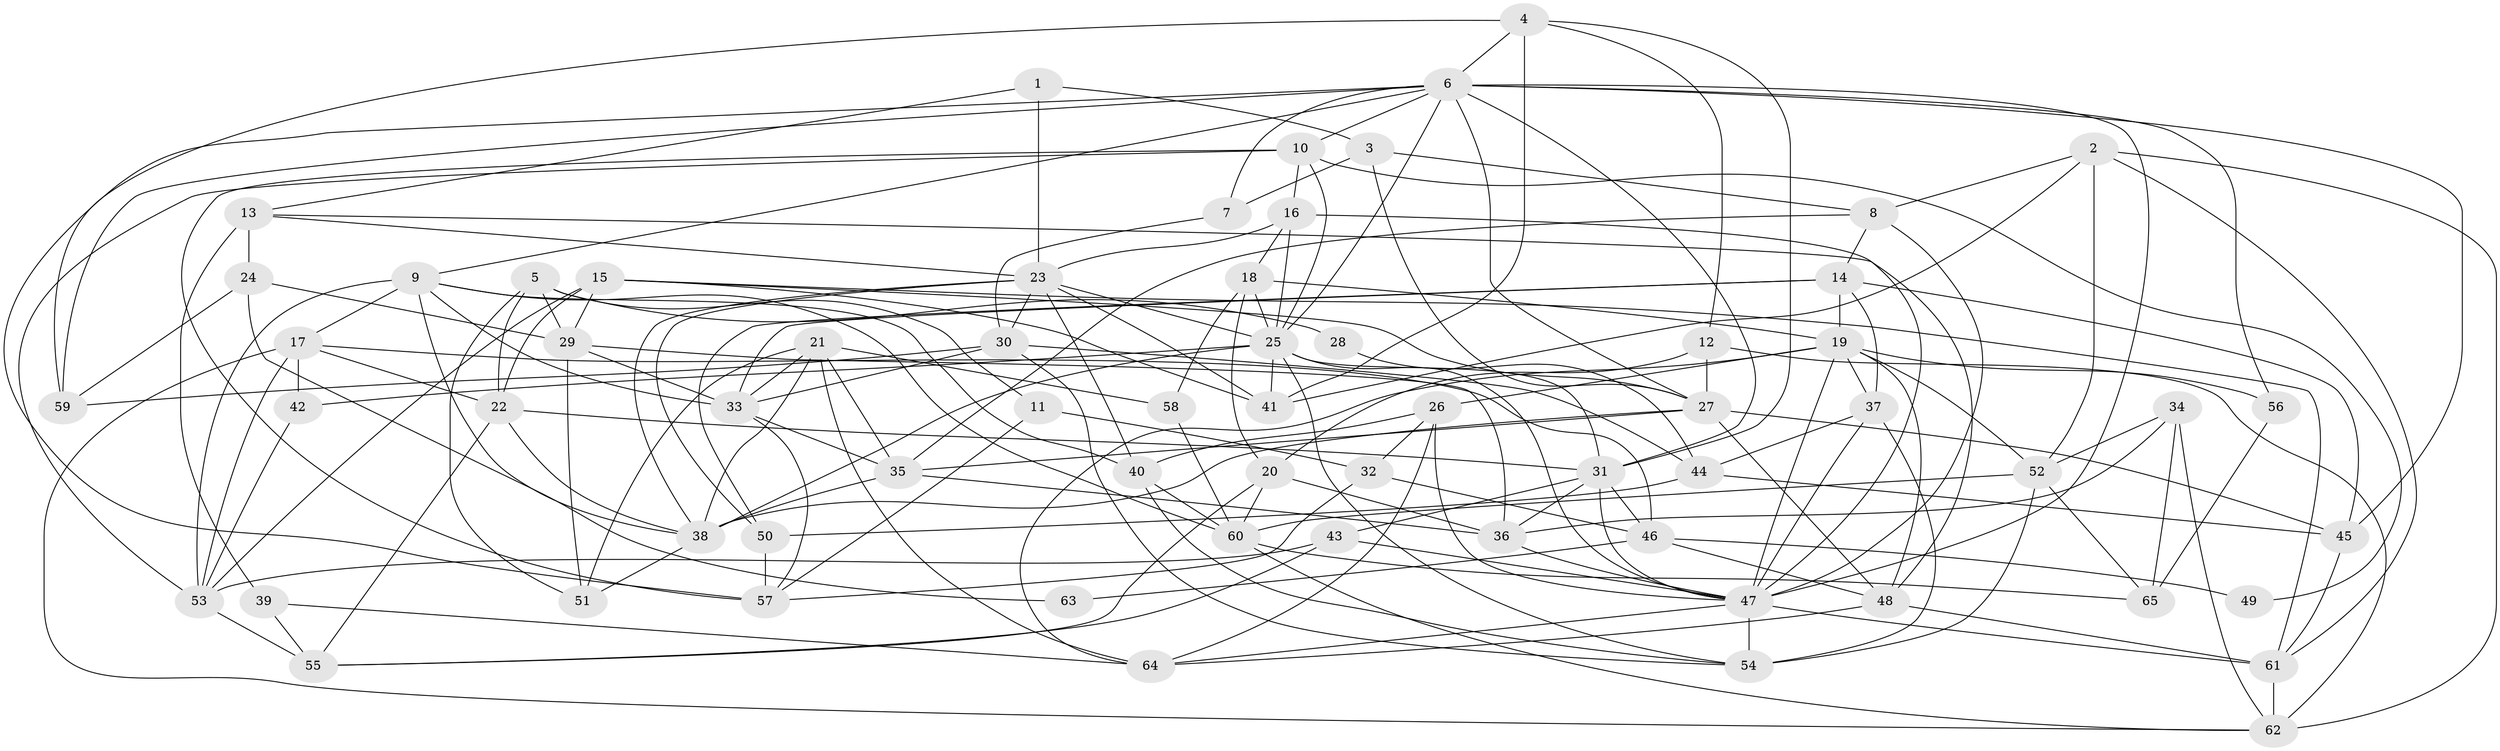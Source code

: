 // original degree distribution, {3: 0.24806201550387597, 9: 0.015503875968992248, 5: 0.21705426356589147, 4: 0.2558139534883721, 2: 0.15503875968992248, 6: 0.06976744186046512, 7: 0.031007751937984496, 8: 0.007751937984496124}
// Generated by graph-tools (version 1.1) at 2025/01/03/09/25 03:01:59]
// undirected, 65 vertices, 178 edges
graph export_dot {
graph [start="1"]
  node [color=gray90,style=filled];
  1;
  2;
  3;
  4;
  5;
  6;
  7;
  8;
  9;
  10;
  11;
  12;
  13;
  14;
  15;
  16;
  17;
  18;
  19;
  20;
  21;
  22;
  23;
  24;
  25;
  26;
  27;
  28;
  29;
  30;
  31;
  32;
  33;
  34;
  35;
  36;
  37;
  38;
  39;
  40;
  41;
  42;
  43;
  44;
  45;
  46;
  47;
  48;
  49;
  50;
  51;
  52;
  53;
  54;
  55;
  56;
  57;
  58;
  59;
  60;
  61;
  62;
  63;
  64;
  65;
  1 -- 3 [weight=1.0];
  1 -- 13 [weight=1.0];
  1 -- 23 [weight=1.0];
  2 -- 8 [weight=1.0];
  2 -- 41 [weight=2.0];
  2 -- 52 [weight=1.0];
  2 -- 61 [weight=1.0];
  2 -- 62 [weight=2.0];
  3 -- 7 [weight=1.0];
  3 -- 8 [weight=1.0];
  3 -- 27 [weight=1.0];
  4 -- 6 [weight=1.0];
  4 -- 12 [weight=1.0];
  4 -- 31 [weight=1.0];
  4 -- 41 [weight=1.0];
  4 -- 59 [weight=1.0];
  5 -- 11 [weight=1.0];
  5 -- 22 [weight=1.0];
  5 -- 28 [weight=1.0];
  5 -- 29 [weight=1.0];
  5 -- 51 [weight=1.0];
  6 -- 7 [weight=1.0];
  6 -- 9 [weight=1.0];
  6 -- 10 [weight=1.0];
  6 -- 25 [weight=1.0];
  6 -- 27 [weight=1.0];
  6 -- 31 [weight=1.0];
  6 -- 45 [weight=1.0];
  6 -- 47 [weight=1.0];
  6 -- 56 [weight=1.0];
  6 -- 57 [weight=1.0];
  6 -- 59 [weight=1.0];
  7 -- 30 [weight=1.0];
  8 -- 14 [weight=1.0];
  8 -- 35 [weight=1.0];
  8 -- 47 [weight=2.0];
  9 -- 17 [weight=1.0];
  9 -- 33 [weight=1.0];
  9 -- 38 [weight=1.0];
  9 -- 40 [weight=1.0];
  9 -- 53 [weight=1.0];
  9 -- 60 [weight=1.0];
  10 -- 16 [weight=1.0];
  10 -- 25 [weight=1.0];
  10 -- 49 [weight=1.0];
  10 -- 53 [weight=1.0];
  10 -- 57 [weight=1.0];
  11 -- 32 [weight=1.0];
  11 -- 57 [weight=1.0];
  12 -- 20 [weight=1.0];
  12 -- 27 [weight=1.0];
  12 -- 62 [weight=1.0];
  13 -- 23 [weight=1.0];
  13 -- 24 [weight=1.0];
  13 -- 39 [weight=1.0];
  13 -- 48 [weight=1.0];
  14 -- 19 [weight=2.0];
  14 -- 33 [weight=1.0];
  14 -- 37 [weight=1.0];
  14 -- 45 [weight=1.0];
  14 -- 50 [weight=1.0];
  15 -- 22 [weight=1.0];
  15 -- 27 [weight=1.0];
  15 -- 29 [weight=2.0];
  15 -- 41 [weight=1.0];
  15 -- 53 [weight=1.0];
  15 -- 61 [weight=1.0];
  16 -- 18 [weight=1.0];
  16 -- 23 [weight=1.0];
  16 -- 25 [weight=1.0];
  16 -- 47 [weight=1.0];
  17 -- 22 [weight=1.0];
  17 -- 42 [weight=1.0];
  17 -- 46 [weight=1.0];
  17 -- 53 [weight=1.0];
  17 -- 62 [weight=1.0];
  18 -- 19 [weight=2.0];
  18 -- 20 [weight=1.0];
  18 -- 25 [weight=1.0];
  18 -- 58 [weight=1.0];
  19 -- 26 [weight=1.0];
  19 -- 37 [weight=1.0];
  19 -- 47 [weight=1.0];
  19 -- 48 [weight=1.0];
  19 -- 52 [weight=2.0];
  19 -- 56 [weight=1.0];
  19 -- 64 [weight=1.0];
  20 -- 36 [weight=1.0];
  20 -- 55 [weight=1.0];
  20 -- 60 [weight=1.0];
  21 -- 33 [weight=1.0];
  21 -- 35 [weight=2.0];
  21 -- 38 [weight=1.0];
  21 -- 51 [weight=1.0];
  21 -- 58 [weight=1.0];
  21 -- 64 [weight=1.0];
  22 -- 31 [weight=1.0];
  22 -- 38 [weight=1.0];
  22 -- 55 [weight=1.0];
  23 -- 25 [weight=1.0];
  23 -- 30 [weight=1.0];
  23 -- 38 [weight=1.0];
  23 -- 40 [weight=1.0];
  23 -- 41 [weight=1.0];
  23 -- 50 [weight=1.0];
  24 -- 29 [weight=1.0];
  24 -- 59 [weight=1.0];
  24 -- 63 [weight=1.0];
  25 -- 31 [weight=1.0];
  25 -- 38 [weight=1.0];
  25 -- 41 [weight=2.0];
  25 -- 42 [weight=2.0];
  25 -- 47 [weight=1.0];
  25 -- 54 [weight=1.0];
  26 -- 32 [weight=1.0];
  26 -- 40 [weight=1.0];
  26 -- 47 [weight=1.0];
  26 -- 64 [weight=1.0];
  27 -- 35 [weight=1.0];
  27 -- 38 [weight=1.0];
  27 -- 45 [weight=1.0];
  27 -- 48 [weight=1.0];
  28 -- 44 [weight=1.0];
  29 -- 33 [weight=1.0];
  29 -- 36 [weight=1.0];
  29 -- 51 [weight=1.0];
  30 -- 33 [weight=1.0];
  30 -- 44 [weight=1.0];
  30 -- 54 [weight=1.0];
  30 -- 59 [weight=1.0];
  31 -- 36 [weight=1.0];
  31 -- 43 [weight=1.0];
  31 -- 46 [weight=1.0];
  31 -- 47 [weight=1.0];
  32 -- 46 [weight=1.0];
  32 -- 57 [weight=1.0];
  33 -- 35 [weight=1.0];
  33 -- 57 [weight=1.0];
  34 -- 36 [weight=1.0];
  34 -- 52 [weight=1.0];
  34 -- 62 [weight=1.0];
  34 -- 65 [weight=1.0];
  35 -- 36 [weight=2.0];
  35 -- 38 [weight=1.0];
  36 -- 47 [weight=1.0];
  37 -- 44 [weight=1.0];
  37 -- 47 [weight=1.0];
  37 -- 54 [weight=1.0];
  38 -- 51 [weight=1.0];
  39 -- 55 [weight=1.0];
  39 -- 64 [weight=1.0];
  40 -- 54 [weight=1.0];
  40 -- 60 [weight=1.0];
  42 -- 53 [weight=1.0];
  43 -- 47 [weight=1.0];
  43 -- 53 [weight=1.0];
  43 -- 55 [weight=1.0];
  44 -- 45 [weight=1.0];
  44 -- 50 [weight=1.0];
  45 -- 61 [weight=1.0];
  46 -- 48 [weight=1.0];
  46 -- 49 [weight=2.0];
  46 -- 63 [weight=1.0];
  47 -- 54 [weight=1.0];
  47 -- 61 [weight=1.0];
  47 -- 64 [weight=1.0];
  48 -- 61 [weight=2.0];
  48 -- 64 [weight=1.0];
  50 -- 57 [weight=2.0];
  52 -- 54 [weight=2.0];
  52 -- 60 [weight=1.0];
  52 -- 65 [weight=1.0];
  53 -- 55 [weight=1.0];
  56 -- 65 [weight=1.0];
  58 -- 60 [weight=1.0];
  60 -- 62 [weight=1.0];
  60 -- 65 [weight=1.0];
  61 -- 62 [weight=1.0];
}
